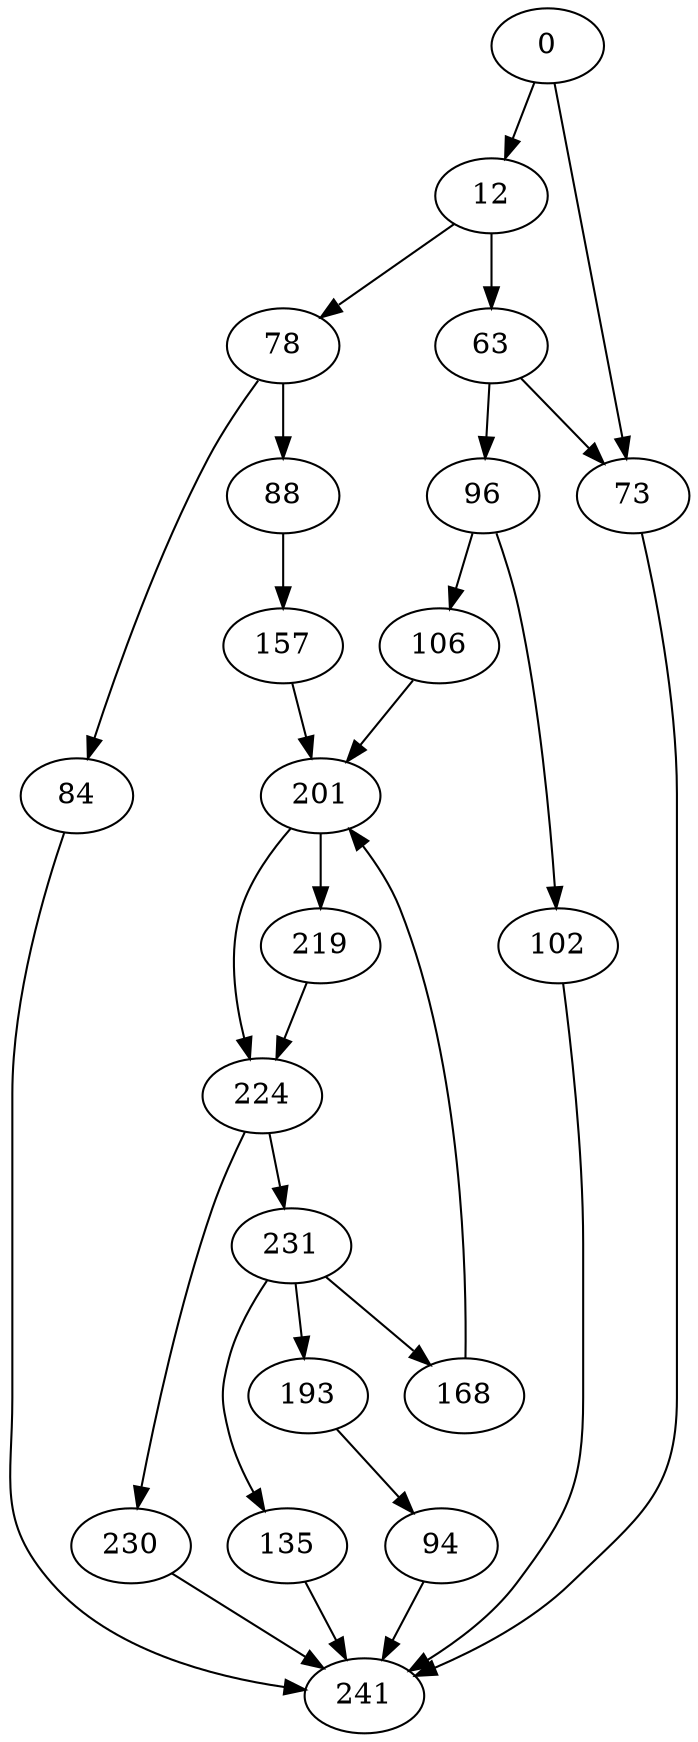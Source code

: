 digraph {
	0 [label=0]
	12 [label=12]
	63 [label=63]
	73 [label=73]
	78 [label=78]
	84 [label=84]
	88 [label=88]
	94 [label=94]
	96 [label=96]
	102 [label=102]
	106 [label=106]
	135 [label=135]
	157 [label=157]
	168 [label=168]
	193 [label=193]
	201 [label=201]
	219 [label=219]
	224 [label=224]
	230 [label=230]
	231 [label=231]
	241 [label=241]
	0 -> 73
	0 -> 12
	12 -> 78
	12 -> 63
	63 -> 96
	63 -> 73
	73 -> 241
	78 -> 88
	78 -> 84
	84 -> 241
	88 -> 157
	94 -> 241
	96 -> 106
	96 -> 102
	102 -> 241
	106 -> 201
	135 -> 241
	157 -> 201
	168 -> 201
	193 -> 94
	201 -> 224
	201 -> 219
	219 -> 224
	224 -> 230
	224 -> 231
	230 -> 241
	231 -> 168
	231 -> 193
	231 -> 135
}
